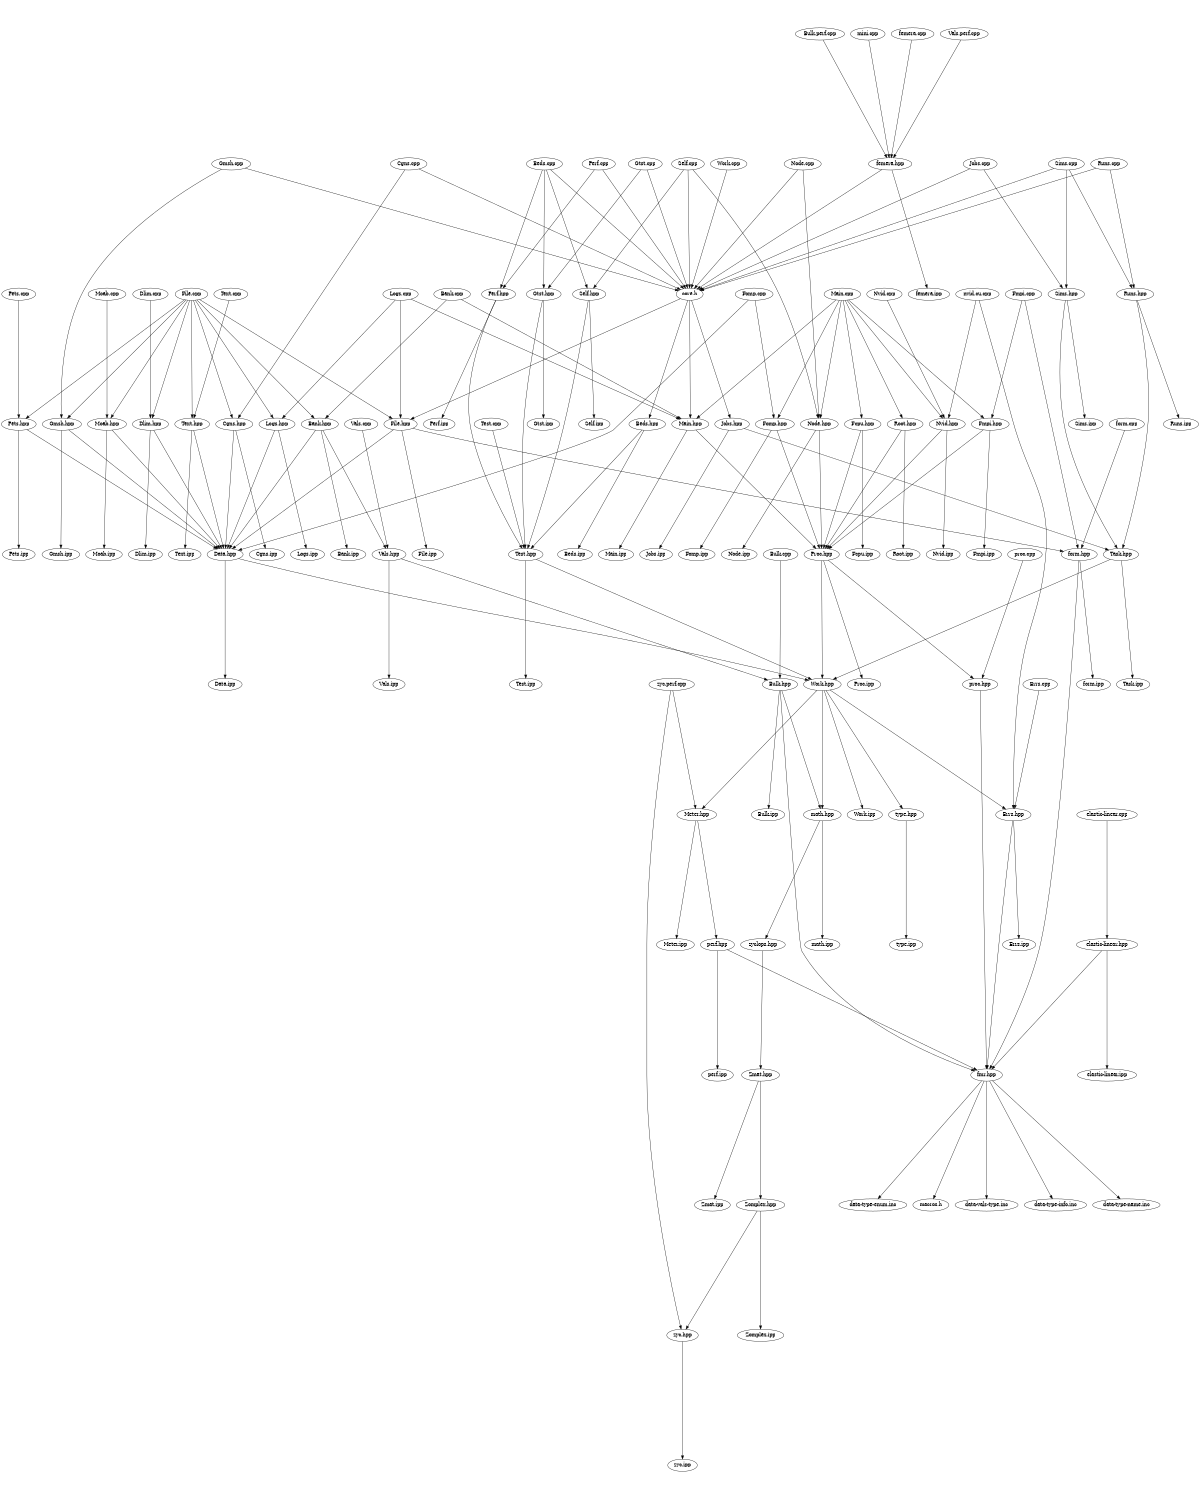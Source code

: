 digraph "source tree" {
    overlap=scale;
    size="8,10";
    ratio="fill";
    fontsize="16";
    fontname="Helvetica";
	clusterrank="local";
	"Data.hpp" -> "Work.hpp"
	"File.cpp" -> "Pets.hpp"
	"Perf.cpp" -> "Perf.hpp"
	"File.hpp" -> "form.hpp"
	"zyclops.hpp" -> "Zmat.hpp"
	"Meter.hpp" -> "perf.hpp"
	"Beds.cpp" -> "Perf.hpp"
	"Sims.hpp" -> "Task.hpp"
	"Gmsh.hpp" -> "Gmsh.ipp"
	"Moab.hpp" -> "Data.hpp"
	"File.cpp" -> "Gmsh.hpp"
	"Root.hpp" -> "Root.ipp"
	"Perf.hpp" -> "Test.hpp"
	"Main.cpp" -> "Fomp.hpp"
	"Beds.hpp" -> "Test.hpp"
	"Beds.hpp" -> "Beds.ipp"
	"nvid.cu.cpp" -> "Errs.hpp"
	"Bank.hpp" -> "Data.hpp"
	"fmr.hpp" -> "data-type-info.inc"
	"File.cpp" -> "Moab.hpp"
	"Dlim.cpp" -> "Dlim.hpp"
	"perf.hpp" -> "fmr.hpp"
	"Proc.hpp" -> "Work.hpp"
	"Bank.hpp" -> "Bank.ipp"
	"Bulk.cpp" -> "Bulk.hpp"
	"Proc.hpp" -> "Proc.ipp"
	"elastic-linear.hpp" -> "fmr.hpp"
	"Moab.cpp" -> "Moab.hpp"
	"Bulk.perf.cpp" -> "femera.hpp"
	"Beds.cpp" -> "core.h"
	"Pets.cpp" -> "Pets.hpp"
	"fmr.hpp" -> "data-type-name.inc"
	"femera.hpp" -> "femera.ipp"
	"Fmpi.hpp" -> "Proc.hpp"
	"mini.cpp" -> "femera.hpp"
	"File.hpp" -> "File.ipp"
	"Work.hpp" -> "math.hpp"
	"Vals.hpp" -> "Vals.ipp"
	"Runs.cpp" -> "Runs.hpp"
	"fmr.hpp" -> "data-type-enum.inc"
	"Bulk.hpp" -> "fmr.hpp"
	"Bank.cpp" -> "Main.hpp"
	"Self.hpp" -> "Test.hpp"
	"form.hpp" -> "form.ipp"
	"Cgns.hpp" -> "Cgns.ipp"
	"core.h" -> "Beds.hpp"
	"Dlim.hpp" -> "Dlim.ipp"
	"Nvid.hpp" -> "Nvid.ipp"
	"Main.hpp" -> "Main.ipp"
	"Data.hpp" -> "Data.ipp"
	"File.cpp" -> "Dlim.hpp"
	"Bank.cpp" -> "Bank.hpp"
	"Sims.cpp" -> "core.h"
	"Main.cpp" -> "Nvid.hpp"
	"Task.hpp" -> "Work.hpp"
	"Bank.hpp" -> "Vals.hpp"
	"Perf.cpp" -> "core.h"
	"Runs.hpp" -> "Task.hpp"
	"Work.hpp" -> "Meter.hpp"
	"Fomp.cpp" -> "Fomp.hpp"
	"Runs.cpp" -> "core.h"
	"Pets.hpp" -> "Pets.ipp"
	"Jobs.hpp" -> "Task.hpp"
	"core.h" -> "Jobs.hpp"
	"Cgns.hpp" -> "Data.hpp"
	"Nvid.cpp" -> "Nvid.hpp"
	"File.hpp" -> "Data.hpp"
	"femera.cpp" -> "femera.hpp"
	"zyc.perf.cpp" -> "Meter.hpp"
	"math.hpp" -> "zyclops.hpp"
	"Jobs.hpp" -> "Jobs.ipp"
	"Nvid.hpp" -> "Proc.hpp"
	"Logs.hpp" -> "Data.hpp"
	"Logs.cpp" -> "File.hpp"
	"Node.hpp" -> "Proc.hpp"
	"form.cpp" -> "form.hpp"
	"nvid.cu.cpp" -> "Nvid.hpp"
	"Text.cpp" -> "Text.hpp"
	"Test.cpp" -> "Test.hpp"
	"File.cpp" -> "File.hpp"
	"Perf.hpp" -> "Perf.ipp"
	"proc.cpp" -> "proc.hpp"
	"Fcpu.hpp" -> "Fcpu.ipp"
	"Main.cpp" -> "Main.hpp"
	"Bulk.hpp" -> "math.hpp"
	"form.hpp" -> "fmr.hpp"
	"Gmsh.cpp" -> "Gmsh.hpp"
	"femera.hpp" -> "core.h"
	"Beds.cpp" -> "Self.hpp"
	"Sims.hpp" -> "Sims.ipp"
	"Root.hpp" -> "Proc.hpp"
	"Runs.hpp" -> "Runs.ipp"
	"Jobs.cpp" -> "Sims.hpp"
	"Work.hpp" -> "Errs.hpp"
	"Fmpi.cpp" -> "form.hpp"
	"Text.hpp" -> "Text.ipp"
	"Test.hpp" -> "Test.ipp"
	"Cgns.cpp" -> "core.h"
	"Bulk.hpp" -> "Bulk.ipp"
	"Sims.cpp" -> "Runs.hpp"
	"type.hpp" -> "type.ipp"
	"Fomp.hpp" -> "Proc.hpp"
	"core.h" -> "File.hpp"
	"Gmsh.hpp" -> "Data.hpp"
	"File.cpp" -> "Logs.hpp"
	"Node.cpp" -> "Node.hpp"
	"Meter.hpp" -> "Meter.ipp"
	"File.cpp" -> "Cgns.hpp"
	"Cgns.cpp" -> "Cgns.hpp"
	"Main.cpp" -> "Fcpu.hpp"
	"Fomp.cpp" -> "Data.hpp"
	"Pets.hpp" -> "Data.hpp"
	"Self.cpp" -> "core.h"
	"Zmat.hpp" -> "Zomplex.hpp"
	"Text.hpp" -> "Data.hpp"
	"Dlim.hpp" -> "Data.hpp"
	"Work.hpp" -> "type.hpp"
	"Proc.hpp" -> "proc.hpp"
	"Main.cpp" -> "Node.hpp"
	"fmr.hpp" -> "macros.h"
	"File.cpp" -> "Bank.hpp"
	"Main.cpp" -> "Fmpi.hpp"
	"Gtst.hpp" -> "Gtst.ipp"
	"zyc.perf.cpp" -> "zyc.hpp"
	"Jobs.cpp" -> "core.h"
	"Self.cpp" -> "Self.hpp"
	"Zmat.hpp" -> "Zmat.ipp"
	"core.h" -> "Main.hpp"
	"zyc.hpp" -> "zyc.ipp"
	"Self.hpp" -> "Self.ipp"
	"Fmpi.cpp" -> "Fmpi.hpp"
	"Test.hpp" -> "Work.hpp"
	"Gtst.hpp" -> "Test.hpp"
	"Vals.perf.cpp" -> "femera.hpp"
	"Self.cpp" -> "Node.hpp"
	"Gtst.cpp" -> "core.h"
	"Sims.cpp" -> "Sims.hpp"
	"Errs.hpp" -> "fmr.hpp"
	"Vals.cpp" -> "Vals.hpp"
	"File.cpp" -> "Text.hpp"
	"Errs.hpp" -> "Errs.ipp"
	"proc.hpp" -> "fmr.hpp"
	"Logs.hpp" -> "Logs.ipp"
	"Moab.hpp" -> "Moab.ipp"
	"Logs.cpp" -> "Main.hpp"
	"Work.cpp" -> "core.h"
	"Node.hpp" -> "Node.ipp"
	"Vals.hpp" -> "Bulk.hpp"
	"Gmsh.cpp" -> "core.h"
	"Main.hpp" -> "Proc.hpp"
	"fmr.hpp" -> "data-vals-type.inc"
	"Gtst.cpp" -> "Gtst.hpp"
	"Main.cpp" -> "Root.hpp"
	"Fomp.hpp" -> "Fomp.ipp"
	"elastic-linear.cpp" -> "elastic-linear.hpp"
	"Beds.cpp" -> "Gtst.hpp"
	"Work.hpp" -> "Work.ipp"
	"Fcpu.hpp" -> "Proc.hpp"
	"math.hpp" -> "math.ipp"
	"Logs.cpp" -> "Logs.hpp"
	"Fmpi.hpp" -> "Fmpi.ipp"
	"Zomplex.hpp" -> "Zomplex.ipp"
	"perf.hpp" -> "perf.ipp"
	"Errs.cpp" -> "Errs.hpp"
	"Zomplex.hpp" -> "zyc.hpp"
	"Task.hpp" -> "Task.ipp"
	"elastic-linear.hpp" -> "elastic-linear.ipp"
	"Node.cpp" -> "core.h"
}
